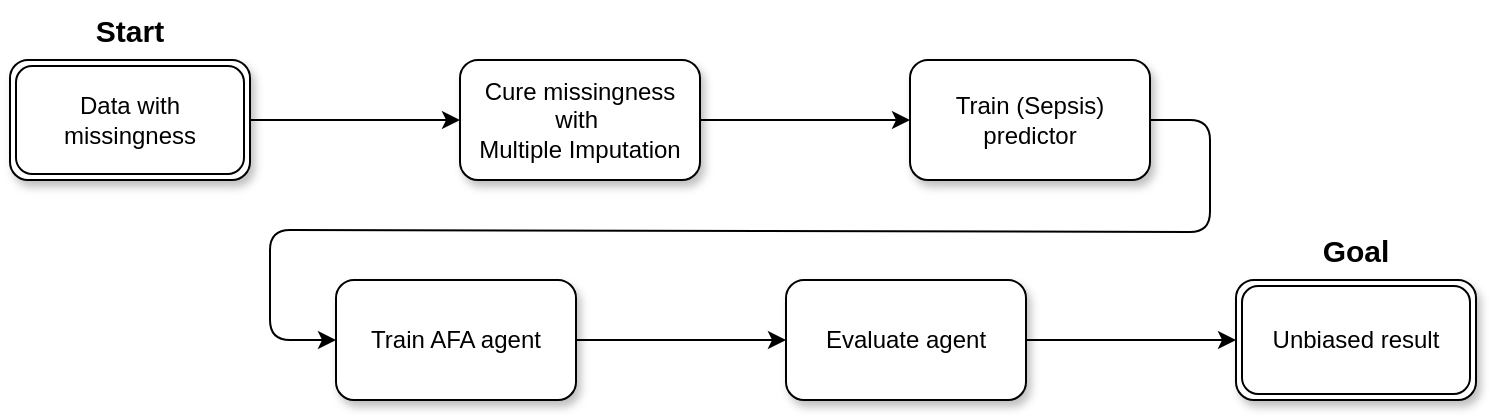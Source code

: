 <mxfile>
    <diagram id="izfh6qOa8EKoesif9OvJ" name="Page-1">
        <mxGraphModel dx="1257" dy="927" grid="1" gridSize="10" guides="1" tooltips="1" connect="1" arrows="1" fold="1" page="1" pageScale="1" pageWidth="1169" pageHeight="827" math="0" shadow="0">
            <root>
                <mxCell id="0"/>
                <mxCell id="1" parent="0"/>
                <mxCell id="7" style="edgeStyle=none;html=1;entryX=0;entryY=0.5;entryDx=0;entryDy=0;" edge="1" parent="1" source="2" target="3">
                    <mxGeometry relative="1" as="geometry"/>
                </mxCell>
                <mxCell id="2" value="Data with&lt;br&gt;missingness" style="rounded=1;whiteSpace=wrap;html=1;shadow=1;" vertex="1" parent="1">
                    <mxGeometry x="100" y="190" width="120" height="60" as="geometry"/>
                </mxCell>
                <mxCell id="8" style="edgeStyle=none;html=1;entryX=0;entryY=0.5;entryDx=0;entryDy=0;" edge="1" parent="1" source="3" target="4">
                    <mxGeometry relative="1" as="geometry"/>
                </mxCell>
                <mxCell id="3" value="Cure missingness&lt;br&gt;with&amp;nbsp;&lt;br&gt;Multiple Imputation" style="rounded=1;whiteSpace=wrap;html=1;shadow=1;" vertex="1" parent="1">
                    <mxGeometry x="325" y="190" width="120" height="60" as="geometry"/>
                </mxCell>
                <mxCell id="9" style="edgeStyle=none;html=1;entryX=0;entryY=0.5;entryDx=0;entryDy=0;" edge="1" parent="1" source="4" target="5">
                    <mxGeometry relative="1" as="geometry">
                        <Array as="points">
                            <mxPoint x="700" y="220"/>
                            <mxPoint x="700" y="276"/>
                            <mxPoint x="230" y="275"/>
                            <mxPoint x="230" y="330"/>
                        </Array>
                    </mxGeometry>
                </mxCell>
                <mxCell id="4" value="Train (Sepsis)&lt;br&gt;predictor" style="rounded=1;whiteSpace=wrap;html=1;shadow=1;" vertex="1" parent="1">
                    <mxGeometry x="550" y="190" width="120" height="60" as="geometry"/>
                </mxCell>
                <mxCell id="10" style="edgeStyle=none;html=1;entryX=0;entryY=0.5;entryDx=0;entryDy=0;" edge="1" parent="1" source="5" target="6">
                    <mxGeometry relative="1" as="geometry"/>
                </mxCell>
                <mxCell id="5" value="Train AFA agent" style="rounded=1;whiteSpace=wrap;html=1;shadow=1;" vertex="1" parent="1">
                    <mxGeometry x="263" y="300" width="120" height="60" as="geometry"/>
                </mxCell>
                <mxCell id="13" style="edgeStyle=none;html=1;entryX=0;entryY=0.5;entryDx=0;entryDy=0;" edge="1" parent="1" source="6" target="12">
                    <mxGeometry relative="1" as="geometry"/>
                </mxCell>
                <mxCell id="6" value="Evaluate agent" style="rounded=1;whiteSpace=wrap;html=1;shadow=1;" vertex="1" parent="1">
                    <mxGeometry x="488" y="300" width="120" height="60" as="geometry"/>
                </mxCell>
                <mxCell id="12" value="Unbiased result" style="rounded=1;whiteSpace=wrap;html=1;glass=0;shadow=1;" vertex="1" parent="1">
                    <mxGeometry x="713" y="300" width="120" height="60" as="geometry"/>
                </mxCell>
                <mxCell id="15" value="Unbiased result" style="rounded=1;whiteSpace=wrap;html=1;glass=0;shadow=0;" vertex="1" parent="1">
                    <mxGeometry x="716" y="303" width="114" height="54" as="geometry"/>
                </mxCell>
                <mxCell id="16" value="Start" style="text;html=1;strokeColor=none;fillColor=none;align=center;verticalAlign=middle;whiteSpace=wrap;rounded=0;shadow=0;glass=0;sketch=0;fontStyle=1;fontSize=15;" vertex="1" parent="1">
                    <mxGeometry x="130" y="160" width="60" height="30" as="geometry"/>
                </mxCell>
                <mxCell id="17" value="Goal" style="text;html=1;strokeColor=none;fillColor=none;align=center;verticalAlign=middle;whiteSpace=wrap;rounded=0;shadow=0;glass=0;sketch=0;fontSize=15;fontStyle=1" vertex="1" parent="1">
                    <mxGeometry x="743" y="270" width="60" height="30" as="geometry"/>
                </mxCell>
                <mxCell id="18" value="Data with&lt;br&gt;missingness" style="rounded=1;whiteSpace=wrap;html=1;shadow=0;" vertex="1" parent="1">
                    <mxGeometry x="103" y="193" width="114" height="54" as="geometry"/>
                </mxCell>
            </root>
        </mxGraphModel>
    </diagram>
</mxfile>